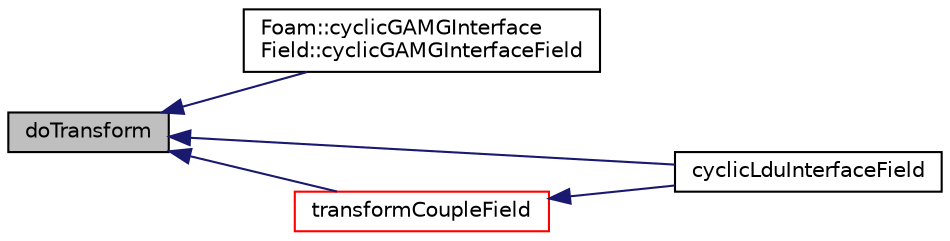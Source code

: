 digraph "doTransform"
{
  bgcolor="transparent";
  edge [fontname="Helvetica",fontsize="10",labelfontname="Helvetica",labelfontsize="10"];
  node [fontname="Helvetica",fontsize="10",shape=record];
  rankdir="LR";
  Node1 [label="doTransform",height=0.2,width=0.4,color="black", fillcolor="grey75", style="filled", fontcolor="black"];
  Node1 -> Node2 [dir="back",color="midnightblue",fontsize="10",style="solid",fontname="Helvetica"];
  Node2 [label="Foam::cyclicGAMGInterface\lField::cyclicGAMGInterfaceField",height=0.2,width=0.4,color="black",URL="$a00486.html#abe159ef5400832fd30b0254a603914c7",tooltip="Construct from GAMG interface and fine level interface field. "];
  Node1 -> Node3 [dir="back",color="midnightblue",fontsize="10",style="solid",fontname="Helvetica"];
  Node3 [label="cyclicLduInterfaceField",height=0.2,width=0.4,color="black",URL="$a00488.html#aebf443af0562e52de6af7c6d9fbb49c7",tooltip="Construct given coupled patch. "];
  Node1 -> Node4 [dir="back",color="midnightblue",fontsize="10",style="solid",fontname="Helvetica"];
  Node4 [label="transformCoupleField",height=0.2,width=0.4,color="red",URL="$a00488.html#aa655b8ec61590cb366dc249e0aeb2434",tooltip="Transform given patch field. "];
  Node4 -> Node3 [dir="back",color="midnightblue",fontsize="10",style="solid",fontname="Helvetica"];
}
